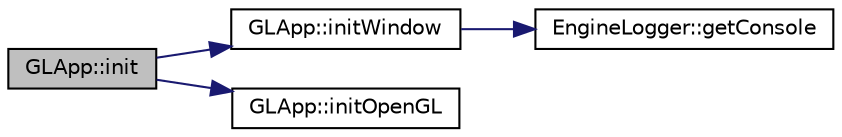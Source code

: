 digraph "GLApp::init"
{
  edge [fontname="Helvetica",fontsize="10",labelfontname="Helvetica",labelfontsize="10"];
  node [fontname="Helvetica",fontsize="10",shape=record];
  rankdir="LR";
  Node16 [label="GLApp::init",height=0.2,width=0.4,color="black", fillcolor="grey75", style="filled", fontcolor="black"];
  Node16 -> Node17 [color="midnightblue",fontsize="10",style="solid",fontname="Helvetica"];
  Node17 [label="GLApp::initWindow",height=0.2,width=0.4,color="black", fillcolor="white", style="filled",URL="$class_g_l_app.html#a21aa44460643b9b276ffea9b353e4871",tooltip="initialize OpenGL Window. "];
  Node17 -> Node18 [color="midnightblue",fontsize="10",style="solid",fontname="Helvetica"];
  Node18 [label="EngineLogger::getConsole",height=0.2,width=0.4,color="black", fillcolor="white", style="filled",URL="$class_engine_logger.html#afe518f5a643a2996031466760e03928d"];
  Node16 -> Node19 [color="midnightblue",fontsize="10",style="solid",fontname="Helvetica"];
  Node19 [label="GLApp::initOpenGL",height=0.2,width=0.4,color="black", fillcolor="white", style="filled",URL="$class_g_l_app.html#a63dc35d1c4ddb0369a8c1ffcd0032f16",tooltip="initilaize OpenGL setting, for example multisampling, culling face, depth test i.e ..."];
}
